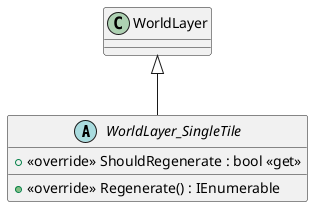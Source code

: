 @startuml
abstract class WorldLayer_SingleTile {
    + <<override>> ShouldRegenerate : bool <<get>>
    + <<override>> Regenerate() : IEnumerable
}
WorldLayer <|-- WorldLayer_SingleTile
@enduml
